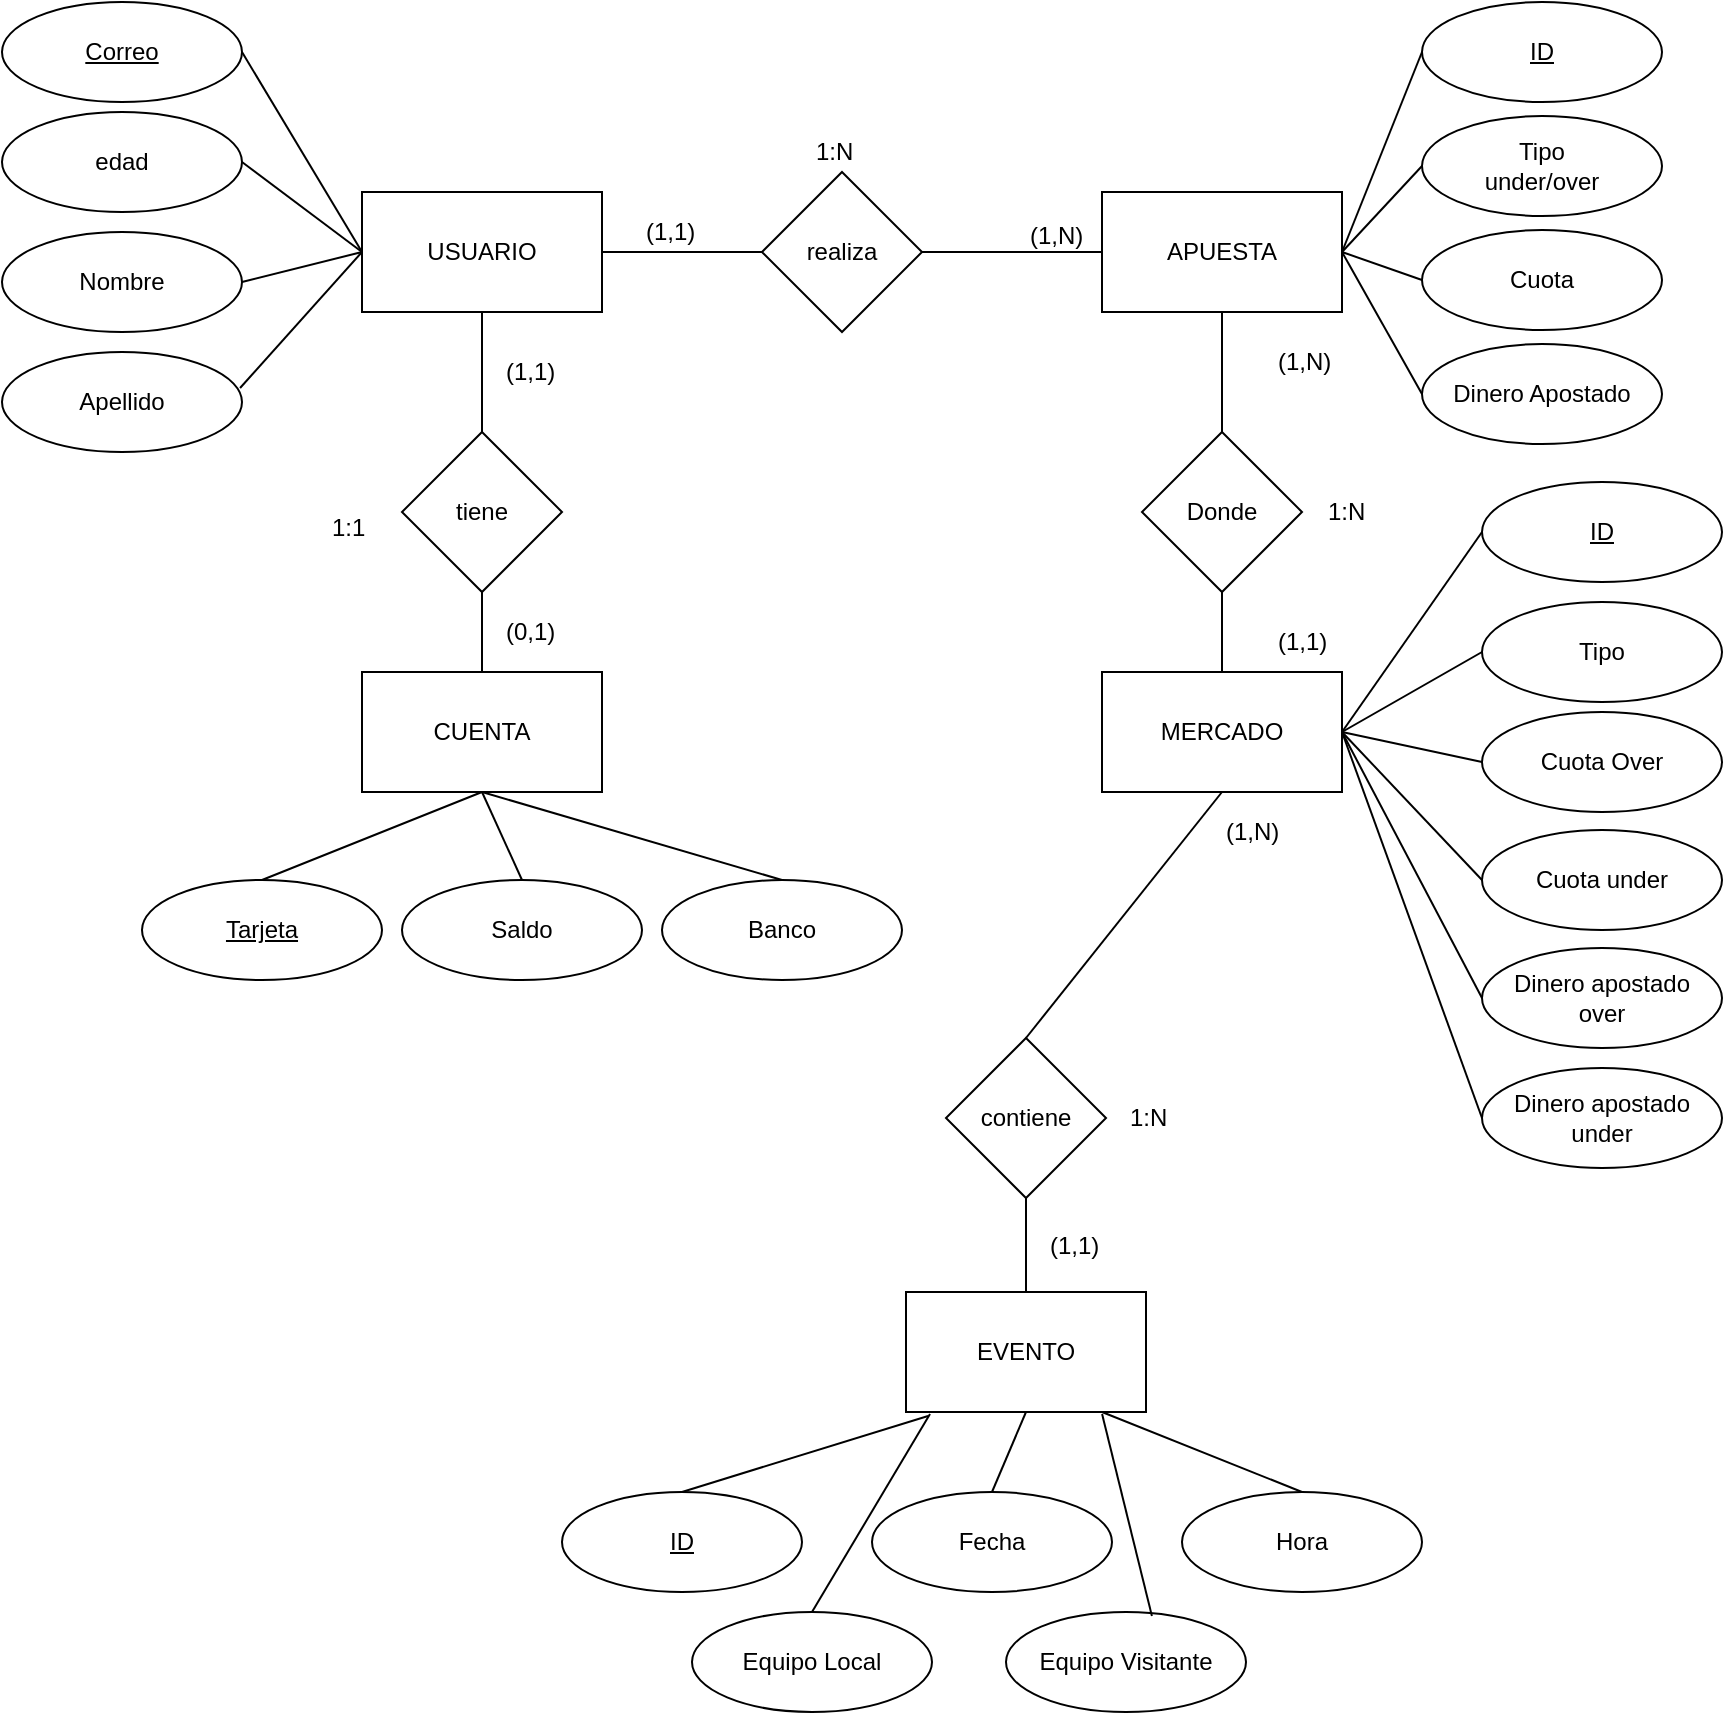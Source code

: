 <mxfile version="12.0.0" type="device" pages="1"><diagram id="XilBZGjL-odLUfcMPBKN" name="Page-1"><mxGraphModel dx="1609" dy="706" grid="1" gridSize="10" guides="1" tooltips="1" connect="1" arrows="1" fold="1" page="1" pageScale="1" pageWidth="827" pageHeight="1169" math="0" shadow="0"><root><mxCell id="0"/><mxCell id="1" parent="0"/><mxCell id="7xHVFA0Y8IfTNurTdwdk-2" value="USUARIO" style="rounded=0;whiteSpace=wrap;html=1;" vertex="1" parent="1"><mxGeometry x="110" y="190" width="120" height="60" as="geometry"/></mxCell><mxCell id="7xHVFA0Y8IfTNurTdwdk-3" value="tiene" style="rhombus;whiteSpace=wrap;html=1;" vertex="1" parent="1"><mxGeometry x="130" y="310" width="80" height="80" as="geometry"/></mxCell><mxCell id="7xHVFA0Y8IfTNurTdwdk-4" value="CUENTA" style="rounded=0;whiteSpace=wrap;html=1;" vertex="1" parent="1"><mxGeometry x="110" y="430" width="120" height="60" as="geometry"/></mxCell><mxCell id="7xHVFA0Y8IfTNurTdwdk-5" value="" style="endArrow=none;html=1;exitX=0.5;exitY=0;exitDx=0;exitDy=0;entryX=0.5;entryY=1;entryDx=0;entryDy=0;" edge="1" parent="1" source="7xHVFA0Y8IfTNurTdwdk-3" target="7xHVFA0Y8IfTNurTdwdk-2"><mxGeometry width="50" height="50" relative="1" as="geometry"><mxPoint x="340" y="340" as="sourcePoint"/><mxPoint x="390" y="290" as="targetPoint"/></mxGeometry></mxCell><mxCell id="7xHVFA0Y8IfTNurTdwdk-6" value="" style="endArrow=none;html=1;exitX=0.5;exitY=1;exitDx=0;exitDy=0;entryX=0.5;entryY=0;entryDx=0;entryDy=0;" edge="1" parent="1" source="7xHVFA0Y8IfTNurTdwdk-3" target="7xHVFA0Y8IfTNurTdwdk-4"><mxGeometry width="50" height="50" relative="1" as="geometry"><mxPoint x="180" y="320" as="sourcePoint"/><mxPoint x="170" y="420" as="targetPoint"/></mxGeometry></mxCell><mxCell id="7xHVFA0Y8IfTNurTdwdk-7" value="(0,1)" style="text;html=1;resizable=0;points=[];autosize=1;align=left;verticalAlign=top;spacingTop=-4;" vertex="1" parent="1"><mxGeometry x="180" y="400" width="40" height="20" as="geometry"/></mxCell><mxCell id="7xHVFA0Y8IfTNurTdwdk-8" value="(1,1)" style="text;html=1;resizable=0;points=[];autosize=1;align=left;verticalAlign=top;spacingTop=-4;" vertex="1" parent="1"><mxGeometry x="180" y="270" width="40" height="20" as="geometry"/></mxCell><mxCell id="7xHVFA0Y8IfTNurTdwdk-10" value="&lt;u&gt;Tarjeta&lt;/u&gt;" style="ellipse;whiteSpace=wrap;html=1;" vertex="1" parent="1"><mxGeometry y="534" width="120" height="50" as="geometry"/></mxCell><mxCell id="7xHVFA0Y8IfTNurTdwdk-11" value="Saldo" style="ellipse;whiteSpace=wrap;html=1;" vertex="1" parent="1"><mxGeometry x="130" y="534" width="120" height="50" as="geometry"/></mxCell><mxCell id="7xHVFA0Y8IfTNurTdwdk-12" value="" style="endArrow=none;html=1;exitX=0.5;exitY=0;exitDx=0;exitDy=0;entryX=0.5;entryY=1;entryDx=0;entryDy=0;" edge="1" parent="1" source="7xHVFA0Y8IfTNurTdwdk-10" target="7xHVFA0Y8IfTNurTdwdk-4"><mxGeometry width="50" height="50" relative="1" as="geometry"><mxPoint x="180" y="320" as="sourcePoint"/><mxPoint x="180" y="260" as="targetPoint"/></mxGeometry></mxCell><mxCell id="7xHVFA0Y8IfTNurTdwdk-13" value="" style="endArrow=none;html=1;exitX=0.5;exitY=0;exitDx=0;exitDy=0;" edge="1" parent="1" source="7xHVFA0Y8IfTNurTdwdk-11"><mxGeometry width="50" height="50" relative="1" as="geometry"><mxPoint x="70" y="544" as="sourcePoint"/><mxPoint x="170" y="490" as="targetPoint"/></mxGeometry></mxCell><mxCell id="7xHVFA0Y8IfTNurTdwdk-14" value="Banco" style="ellipse;whiteSpace=wrap;html=1;" vertex="1" parent="1"><mxGeometry x="260" y="534" width="120" height="50" as="geometry"/></mxCell><mxCell id="7xHVFA0Y8IfTNurTdwdk-16" value="" style="endArrow=none;html=1;exitX=0.5;exitY=0;exitDx=0;exitDy=0;" edge="1" parent="1" source="7xHVFA0Y8IfTNurTdwdk-14"><mxGeometry width="50" height="50" relative="1" as="geometry"><mxPoint x="310" y="530" as="sourcePoint"/><mxPoint x="170" y="490" as="targetPoint"/></mxGeometry></mxCell><mxCell id="7xHVFA0Y8IfTNurTdwdk-17" value="&lt;u&gt;Correo&lt;/u&gt;" style="ellipse;whiteSpace=wrap;html=1;" vertex="1" parent="1"><mxGeometry x="-70" y="95" width="120" height="50" as="geometry"/></mxCell><mxCell id="7xHVFA0Y8IfTNurTdwdk-18" value="Nombre" style="ellipse;whiteSpace=wrap;html=1;" vertex="1" parent="1"><mxGeometry x="-70" y="210" width="120" height="50" as="geometry"/></mxCell><mxCell id="7xHVFA0Y8IfTNurTdwdk-21" value="edad" style="ellipse;whiteSpace=wrap;html=1;" vertex="1" parent="1"><mxGeometry x="-70" y="150" width="120" height="50" as="geometry"/></mxCell><mxCell id="7xHVFA0Y8IfTNurTdwdk-22" value="Apellido" style="ellipse;whiteSpace=wrap;html=1;" vertex="1" parent="1"><mxGeometry x="-70" y="270" width="120" height="50" as="geometry"/></mxCell><mxCell id="7xHVFA0Y8IfTNurTdwdk-23" value="" style="endArrow=none;html=1;exitX=0;exitY=0.5;exitDx=0;exitDy=0;entryX=1;entryY=0.5;entryDx=0;entryDy=0;" edge="1" parent="1" source="7xHVFA0Y8IfTNurTdwdk-2" target="7xHVFA0Y8IfTNurTdwdk-17"><mxGeometry width="50" height="50" relative="1" as="geometry"><mxPoint x="180" y="320" as="sourcePoint"/><mxPoint x="180" y="260" as="targetPoint"/></mxGeometry></mxCell><mxCell id="7xHVFA0Y8IfTNurTdwdk-24" value="" style="endArrow=none;html=1;entryX=1;entryY=0.5;entryDx=0;entryDy=0;" edge="1" parent="1" target="7xHVFA0Y8IfTNurTdwdk-21"><mxGeometry width="50" height="50" relative="1" as="geometry"><mxPoint x="110" y="220" as="sourcePoint"/><mxPoint x="60" y="130" as="targetPoint"/></mxGeometry></mxCell><mxCell id="7xHVFA0Y8IfTNurTdwdk-25" value="" style="endArrow=none;html=1;exitX=0;exitY=0.5;exitDx=0;exitDy=0;entryX=1;entryY=0.5;entryDx=0;entryDy=0;" edge="1" parent="1" source="7xHVFA0Y8IfTNurTdwdk-2" target="7xHVFA0Y8IfTNurTdwdk-18"><mxGeometry width="50" height="50" relative="1" as="geometry"><mxPoint x="130" y="240" as="sourcePoint"/><mxPoint x="70" y="140" as="targetPoint"/></mxGeometry></mxCell><mxCell id="7xHVFA0Y8IfTNurTdwdk-26" value="" style="endArrow=none;html=1;exitX=0;exitY=0.5;exitDx=0;exitDy=0;entryX=0.992;entryY=0.36;entryDx=0;entryDy=0;entryPerimeter=0;" edge="1" parent="1" source="7xHVFA0Y8IfTNurTdwdk-2" target="7xHVFA0Y8IfTNurTdwdk-22"><mxGeometry width="50" height="50" relative="1" as="geometry"><mxPoint x="140" y="250" as="sourcePoint"/><mxPoint x="80" y="150" as="targetPoint"/></mxGeometry></mxCell><mxCell id="7xHVFA0Y8IfTNurTdwdk-27" value="realiza" style="rhombus;whiteSpace=wrap;html=1;" vertex="1" parent="1"><mxGeometry x="310" y="180" width="80" height="80" as="geometry"/></mxCell><mxCell id="7xHVFA0Y8IfTNurTdwdk-28" value="APUESTA" style="rounded=0;whiteSpace=wrap;html=1;" vertex="1" parent="1"><mxGeometry x="480" y="190" width="120" height="60" as="geometry"/></mxCell><mxCell id="7xHVFA0Y8IfTNurTdwdk-29" value="" style="endArrow=none;html=1;exitX=0;exitY=0.5;exitDx=0;exitDy=0;entryX=1;entryY=0.5;entryDx=0;entryDy=0;" edge="1" parent="1" source="7xHVFA0Y8IfTNurTdwdk-27" target="7xHVFA0Y8IfTNurTdwdk-2"><mxGeometry width="50" height="50" relative="1" as="geometry"><mxPoint x="180" y="320" as="sourcePoint"/><mxPoint x="180" y="260" as="targetPoint"/></mxGeometry></mxCell><mxCell id="7xHVFA0Y8IfTNurTdwdk-30" value="" style="endArrow=none;html=1;exitX=1;exitY=0.5;exitDx=0;exitDy=0;entryX=0;entryY=0.5;entryDx=0;entryDy=0;" edge="1" parent="1" source="7xHVFA0Y8IfTNurTdwdk-27" target="7xHVFA0Y8IfTNurTdwdk-28"><mxGeometry width="50" height="50" relative="1" as="geometry"><mxPoint x="320" y="230" as="sourcePoint"/><mxPoint x="240" y="230" as="targetPoint"/></mxGeometry></mxCell><mxCell id="7xHVFA0Y8IfTNurTdwdk-31" value="(1,1)" style="text;html=1;resizable=0;points=[];autosize=1;align=left;verticalAlign=top;spacingTop=-4;" vertex="1" parent="1"><mxGeometry x="250" y="200" width="40" height="20" as="geometry"/></mxCell><mxCell id="7xHVFA0Y8IfTNurTdwdk-32" value="(1,N)" style="text;html=1;resizable=0;points=[];autosize=1;align=left;verticalAlign=top;spacingTop=-4;" vertex="1" parent="1"><mxGeometry x="442" y="202" width="40" height="20" as="geometry"/></mxCell><mxCell id="7xHVFA0Y8IfTNurTdwdk-34" value="1:1" style="text;html=1;resizable=0;points=[];autosize=1;align=left;verticalAlign=top;spacingTop=-4;" vertex="1" parent="1"><mxGeometry x="93" y="348" width="30" height="20" as="geometry"/></mxCell><mxCell id="7xHVFA0Y8IfTNurTdwdk-35" value="1:N" style="text;html=1;resizable=0;points=[];autosize=1;align=left;verticalAlign=top;spacingTop=-4;" vertex="1" parent="1"><mxGeometry x="335" y="160" width="30" height="20" as="geometry"/></mxCell><mxCell id="7xHVFA0Y8IfTNurTdwdk-36" value="&lt;u&gt;ID&lt;/u&gt;" style="ellipse;whiteSpace=wrap;html=1;" vertex="1" parent="1"><mxGeometry x="640" y="95" width="120" height="50" as="geometry"/></mxCell><mxCell id="7xHVFA0Y8IfTNurTdwdk-37" value="Tipo&lt;br&gt;under/over" style="ellipse;whiteSpace=wrap;html=1;" vertex="1" parent="1"><mxGeometry x="640" y="152" width="120" height="50" as="geometry"/></mxCell><mxCell id="7xHVFA0Y8IfTNurTdwdk-38" value="Cuota" style="ellipse;whiteSpace=wrap;html=1;" vertex="1" parent="1"><mxGeometry x="640" y="209" width="120" height="50" as="geometry"/></mxCell><mxCell id="7xHVFA0Y8IfTNurTdwdk-39" value="Dinero Apostado" style="ellipse;whiteSpace=wrap;html=1;" vertex="1" parent="1"><mxGeometry x="640" y="266" width="120" height="50" as="geometry"/></mxCell><mxCell id="7xHVFA0Y8IfTNurTdwdk-40" value="" style="endArrow=none;html=1;exitX=1;exitY=0.5;exitDx=0;exitDy=0;entryX=0;entryY=0.5;entryDx=0;entryDy=0;" edge="1" parent="1" source="7xHVFA0Y8IfTNurTdwdk-28" target="7xHVFA0Y8IfTNurTdwdk-36"><mxGeometry width="50" height="50" relative="1" as="geometry"><mxPoint x="400" y="230" as="sourcePoint"/><mxPoint x="490" y="230" as="targetPoint"/></mxGeometry></mxCell><mxCell id="7xHVFA0Y8IfTNurTdwdk-41" value="" style="endArrow=none;html=1;entryX=0;entryY=0.5;entryDx=0;entryDy=0;" edge="1" parent="1" target="7xHVFA0Y8IfTNurTdwdk-37"><mxGeometry width="50" height="50" relative="1" as="geometry"><mxPoint x="600" y="220" as="sourcePoint"/><mxPoint x="650" y="130" as="targetPoint"/></mxGeometry></mxCell><mxCell id="7xHVFA0Y8IfTNurTdwdk-42" value="" style="endArrow=none;html=1;entryX=0;entryY=0.5;entryDx=0;entryDy=0;exitX=1;exitY=0.5;exitDx=0;exitDy=0;" edge="1" parent="1" source="7xHVFA0Y8IfTNurTdwdk-28" target="7xHVFA0Y8IfTNurTdwdk-38"><mxGeometry width="50" height="50" relative="1" as="geometry"><mxPoint x="610" y="230" as="sourcePoint"/><mxPoint x="650" y="187" as="targetPoint"/></mxGeometry></mxCell><mxCell id="7xHVFA0Y8IfTNurTdwdk-43" value="" style="endArrow=none;html=1;entryX=0;entryY=0.5;entryDx=0;entryDy=0;" edge="1" parent="1" target="7xHVFA0Y8IfTNurTdwdk-39"><mxGeometry width="50" height="50" relative="1" as="geometry"><mxPoint x="600" y="220" as="sourcePoint"/><mxPoint x="660" y="197" as="targetPoint"/></mxGeometry></mxCell><mxCell id="7xHVFA0Y8IfTNurTdwdk-44" value="Donde" style="rhombus;whiteSpace=wrap;html=1;" vertex="1" parent="1"><mxGeometry x="500" y="310" width="80" height="80" as="geometry"/></mxCell><mxCell id="7xHVFA0Y8IfTNurTdwdk-45" value="MERCADO" style="rounded=0;whiteSpace=wrap;html=1;" vertex="1" parent="1"><mxGeometry x="480" y="430" width="120" height="60" as="geometry"/></mxCell><mxCell id="7xHVFA0Y8IfTNurTdwdk-46" value="" style="endArrow=none;html=1;exitX=0.5;exitY=1;exitDx=0;exitDy=0;entryX=0.5;entryY=0;entryDx=0;entryDy=0;" edge="1" parent="1" source="7xHVFA0Y8IfTNurTdwdk-28" target="7xHVFA0Y8IfTNurTdwdk-44"><mxGeometry width="50" height="50" relative="1" as="geometry"><mxPoint x="400" y="230" as="sourcePoint"/><mxPoint x="490" y="230" as="targetPoint"/></mxGeometry></mxCell><mxCell id="7xHVFA0Y8IfTNurTdwdk-47" value="" style="endArrow=none;html=1;entryX=0.5;entryY=1;entryDx=0;entryDy=0;exitX=0.5;exitY=0;exitDx=0;exitDy=0;" edge="1" parent="1" source="7xHVFA0Y8IfTNurTdwdk-45" target="7xHVFA0Y8IfTNurTdwdk-44"><mxGeometry width="50" height="50" relative="1" as="geometry"><mxPoint x="540" y="420" as="sourcePoint"/><mxPoint x="550" y="320" as="targetPoint"/></mxGeometry></mxCell><mxCell id="7xHVFA0Y8IfTNurTdwdk-48" value="(1,N)" style="text;html=1;resizable=0;points=[];autosize=1;align=left;verticalAlign=top;spacingTop=-4;" vertex="1" parent="1"><mxGeometry x="566" y="265" width="40" height="20" as="geometry"/></mxCell><mxCell id="7xHVFA0Y8IfTNurTdwdk-49" value="(1,1)" style="text;html=1;resizable=0;points=[];autosize=1;align=left;verticalAlign=top;spacingTop=-4;" vertex="1" parent="1"><mxGeometry x="566" y="405" width="40" height="20" as="geometry"/></mxCell><mxCell id="7xHVFA0Y8IfTNurTdwdk-50" value="1:N" style="text;html=1;resizable=0;points=[];autosize=1;align=left;verticalAlign=top;spacingTop=-4;" vertex="1" parent="1"><mxGeometry x="591" y="340" width="30" height="20" as="geometry"/></mxCell><mxCell id="7xHVFA0Y8IfTNurTdwdk-51" value="&lt;u&gt;ID&lt;/u&gt;" style="ellipse;whiteSpace=wrap;html=1;" vertex="1" parent="1"><mxGeometry x="670" y="335" width="120" height="50" as="geometry"/></mxCell><mxCell id="7xHVFA0Y8IfTNurTdwdk-52" value="Tipo" style="ellipse;whiteSpace=wrap;html=1;" vertex="1" parent="1"><mxGeometry x="670" y="395" width="120" height="50" as="geometry"/></mxCell><mxCell id="7xHVFA0Y8IfTNurTdwdk-53" value="Cuota Over" style="ellipse;whiteSpace=wrap;html=1;" vertex="1" parent="1"><mxGeometry x="670" y="450" width="120" height="50" as="geometry"/></mxCell><mxCell id="7xHVFA0Y8IfTNurTdwdk-54" value="Cuota under" style="ellipse;whiteSpace=wrap;html=1;" vertex="1" parent="1"><mxGeometry x="670" y="509" width="120" height="50" as="geometry"/></mxCell><mxCell id="7xHVFA0Y8IfTNurTdwdk-55" value="Dinero apostado&lt;br&gt;over" style="ellipse;whiteSpace=wrap;html=1;" vertex="1" parent="1"><mxGeometry x="670" y="568" width="120" height="50" as="geometry"/></mxCell><mxCell id="7xHVFA0Y8IfTNurTdwdk-56" value="Dinero apostado&lt;br&gt;under" style="ellipse;whiteSpace=wrap;html=1;" vertex="1" parent="1"><mxGeometry x="670" y="628" width="120" height="50" as="geometry"/></mxCell><mxCell id="7xHVFA0Y8IfTNurTdwdk-57" value="" style="endArrow=none;html=1;exitX=1;exitY=0.5;exitDx=0;exitDy=0;entryX=0;entryY=0.5;entryDx=0;entryDy=0;" edge="1" parent="1" source="7xHVFA0Y8IfTNurTdwdk-45" target="7xHVFA0Y8IfTNurTdwdk-51"><mxGeometry width="50" height="50" relative="1" as="geometry"><mxPoint x="610" y="230" as="sourcePoint"/><mxPoint x="650" y="130" as="targetPoint"/></mxGeometry></mxCell><mxCell id="7xHVFA0Y8IfTNurTdwdk-58" value="" style="endArrow=none;html=1;exitX=1;exitY=0.5;exitDx=0;exitDy=0;entryX=0;entryY=0.5;entryDx=0;entryDy=0;" edge="1" parent="1" source="7xHVFA0Y8IfTNurTdwdk-45" target="7xHVFA0Y8IfTNurTdwdk-52"><mxGeometry width="50" height="50" relative="1" as="geometry"><mxPoint x="610" y="470" as="sourcePoint"/><mxPoint x="680" y="370" as="targetPoint"/></mxGeometry></mxCell><mxCell id="7xHVFA0Y8IfTNurTdwdk-59" value="" style="endArrow=none;html=1;exitX=1;exitY=0.5;exitDx=0;exitDy=0;entryX=0;entryY=0.5;entryDx=0;entryDy=0;" edge="1" parent="1" source="7xHVFA0Y8IfTNurTdwdk-45" target="7xHVFA0Y8IfTNurTdwdk-53"><mxGeometry width="50" height="50" relative="1" as="geometry"><mxPoint x="610" y="470" as="sourcePoint"/><mxPoint x="680" y="430" as="targetPoint"/></mxGeometry></mxCell><mxCell id="7xHVFA0Y8IfTNurTdwdk-60" value="" style="endArrow=none;html=1;entryX=0;entryY=0.5;entryDx=0;entryDy=0;" edge="1" parent="1" target="7xHVFA0Y8IfTNurTdwdk-54"><mxGeometry width="50" height="50" relative="1" as="geometry"><mxPoint x="600" y="460" as="sourcePoint"/><mxPoint x="690" y="440" as="targetPoint"/></mxGeometry></mxCell><mxCell id="7xHVFA0Y8IfTNurTdwdk-61" value="" style="endArrow=none;html=1;entryX=0;entryY=0.5;entryDx=0;entryDy=0;" edge="1" parent="1" target="7xHVFA0Y8IfTNurTdwdk-55"><mxGeometry width="50" height="50" relative="1" as="geometry"><mxPoint x="600" y="460" as="sourcePoint"/><mxPoint x="700" y="450" as="targetPoint"/></mxGeometry></mxCell><mxCell id="7xHVFA0Y8IfTNurTdwdk-62" value="" style="endArrow=none;html=1;entryX=0;entryY=0.5;entryDx=0;entryDy=0;" edge="1" parent="1" target="7xHVFA0Y8IfTNurTdwdk-56"><mxGeometry width="50" height="50" relative="1" as="geometry"><mxPoint x="600" y="460" as="sourcePoint"/><mxPoint x="710" y="460" as="targetPoint"/></mxGeometry></mxCell><mxCell id="7xHVFA0Y8IfTNurTdwdk-63" value="contiene" style="rhombus;whiteSpace=wrap;html=1;" vertex="1" parent="1"><mxGeometry x="402" y="613" width="80" height="80" as="geometry"/></mxCell><mxCell id="7xHVFA0Y8IfTNurTdwdk-64" value="EVENTO" style="rounded=0;whiteSpace=wrap;html=1;" vertex="1" parent="1"><mxGeometry x="382" y="740" width="120" height="60" as="geometry"/></mxCell><mxCell id="7xHVFA0Y8IfTNurTdwdk-65" value="&lt;u&gt;ID&lt;/u&gt;" style="ellipse;whiteSpace=wrap;html=1;" vertex="1" parent="1"><mxGeometry x="210" y="840" width="120" height="50" as="geometry"/></mxCell><mxCell id="7xHVFA0Y8IfTNurTdwdk-66" value="Fecha" style="ellipse;whiteSpace=wrap;html=1;" vertex="1" parent="1"><mxGeometry x="365" y="840" width="120" height="50" as="geometry"/></mxCell><mxCell id="7xHVFA0Y8IfTNurTdwdk-67" value="Hora" style="ellipse;whiteSpace=wrap;html=1;" vertex="1" parent="1"><mxGeometry x="520" y="840" width="120" height="50" as="geometry"/></mxCell><mxCell id="7xHVFA0Y8IfTNurTdwdk-68" value="Equipo Local" style="ellipse;whiteSpace=wrap;html=1;" vertex="1" parent="1"><mxGeometry x="275" y="900" width="120" height="50" as="geometry"/></mxCell><mxCell id="7xHVFA0Y8IfTNurTdwdk-69" value="Equipo Visitante" style="ellipse;whiteSpace=wrap;html=1;" vertex="1" parent="1"><mxGeometry x="432" y="900" width="120" height="50" as="geometry"/></mxCell><mxCell id="7xHVFA0Y8IfTNurTdwdk-70" value="" style="endArrow=none;html=1;entryX=0.5;entryY=0;entryDx=0;entryDy=0;exitX=0.5;exitY=1;exitDx=0;exitDy=0;" edge="1" parent="1" source="7xHVFA0Y8IfTNurTdwdk-45" target="7xHVFA0Y8IfTNurTdwdk-63"><mxGeometry width="50" height="50" relative="1" as="geometry"><mxPoint x="610" y="470" as="sourcePoint"/><mxPoint x="680" y="663" as="targetPoint"/></mxGeometry></mxCell><mxCell id="7xHVFA0Y8IfTNurTdwdk-71" value="" style="endArrow=none;html=1;entryX=0.5;entryY=1;entryDx=0;entryDy=0;exitX=0.5;exitY=0;exitDx=0;exitDy=0;" edge="1" parent="1" source="7xHVFA0Y8IfTNurTdwdk-64" target="7xHVFA0Y8IfTNurTdwdk-63"><mxGeometry width="50" height="50" relative="1" as="geometry"><mxPoint x="550" y="500" as="sourcePoint"/><mxPoint x="452" y="623" as="targetPoint"/></mxGeometry></mxCell><mxCell id="7xHVFA0Y8IfTNurTdwdk-72" value="" style="endArrow=none;html=1;entryX=0.092;entryY=1.033;entryDx=0;entryDy=0;exitX=0.5;exitY=0;exitDx=0;exitDy=0;entryPerimeter=0;" edge="1" parent="1" source="7xHVFA0Y8IfTNurTdwdk-65" target="7xHVFA0Y8IfTNurTdwdk-64"><mxGeometry width="50" height="50" relative="1" as="geometry"><mxPoint x="452" y="750" as="sourcePoint"/><mxPoint x="452" y="703" as="targetPoint"/></mxGeometry></mxCell><mxCell id="7xHVFA0Y8IfTNurTdwdk-73" value="" style="endArrow=none;html=1;entryX=0.5;entryY=1;entryDx=0;entryDy=0;exitX=0.5;exitY=0;exitDx=0;exitDy=0;" edge="1" parent="1" source="7xHVFA0Y8IfTNurTdwdk-66" target="7xHVFA0Y8IfTNurTdwdk-64"><mxGeometry width="50" height="50" relative="1" as="geometry"><mxPoint x="280" y="850" as="sourcePoint"/><mxPoint x="452" y="810" as="targetPoint"/></mxGeometry></mxCell><mxCell id="7xHVFA0Y8IfTNurTdwdk-74" value="" style="endArrow=none;html=1;entryX=0.5;entryY=0;entryDx=0;entryDy=0;" edge="1" parent="1" target="7xHVFA0Y8IfTNurTdwdk-67"><mxGeometry width="50" height="50" relative="1" as="geometry"><mxPoint x="480" y="800" as="sourcePoint"/><mxPoint x="462" y="820" as="targetPoint"/></mxGeometry></mxCell><mxCell id="7xHVFA0Y8IfTNurTdwdk-75" value="" style="endArrow=none;html=1;entryX=0.5;entryY=0;entryDx=0;entryDy=0;exitX=0.1;exitY=1.017;exitDx=0;exitDy=0;exitPerimeter=0;" edge="1" parent="1" source="7xHVFA0Y8IfTNurTdwdk-64" target="7xHVFA0Y8IfTNurTdwdk-68"><mxGeometry width="50" height="50" relative="1" as="geometry"><mxPoint x="300" y="870" as="sourcePoint"/><mxPoint x="472" y="830" as="targetPoint"/></mxGeometry></mxCell><mxCell id="7xHVFA0Y8IfTNurTdwdk-76" value="" style="endArrow=none;html=1;entryX=0.817;entryY=1.017;entryDx=0;entryDy=0;exitX=0.608;exitY=0.04;exitDx=0;exitDy=0;entryPerimeter=0;exitPerimeter=0;" edge="1" parent="1" source="7xHVFA0Y8IfTNurTdwdk-69" target="7xHVFA0Y8IfTNurTdwdk-64"><mxGeometry width="50" height="50" relative="1" as="geometry"><mxPoint x="310" y="880" as="sourcePoint"/><mxPoint x="482" y="840" as="targetPoint"/></mxGeometry></mxCell><mxCell id="7xHVFA0Y8IfTNurTdwdk-77" value="(1,N)" style="text;html=1;resizable=0;points=[];autosize=1;align=left;verticalAlign=top;spacingTop=-4;" vertex="1" parent="1"><mxGeometry x="540" y="500" width="40" height="20" as="geometry"/></mxCell><mxCell id="7xHVFA0Y8IfTNurTdwdk-78" value="(1,1)" style="text;html=1;resizable=0;points=[];autosize=1;align=left;verticalAlign=top;spacingTop=-4;" vertex="1" parent="1"><mxGeometry x="452" y="706.5" width="40" height="20" as="geometry"/></mxCell><mxCell id="7xHVFA0Y8IfTNurTdwdk-79" value="1:N" style="text;html=1;resizable=0;points=[];autosize=1;align=left;verticalAlign=top;spacingTop=-4;" vertex="1" parent="1"><mxGeometry x="492" y="643" width="30" height="20" as="geometry"/></mxCell></root></mxGraphModel></diagram></mxfile>